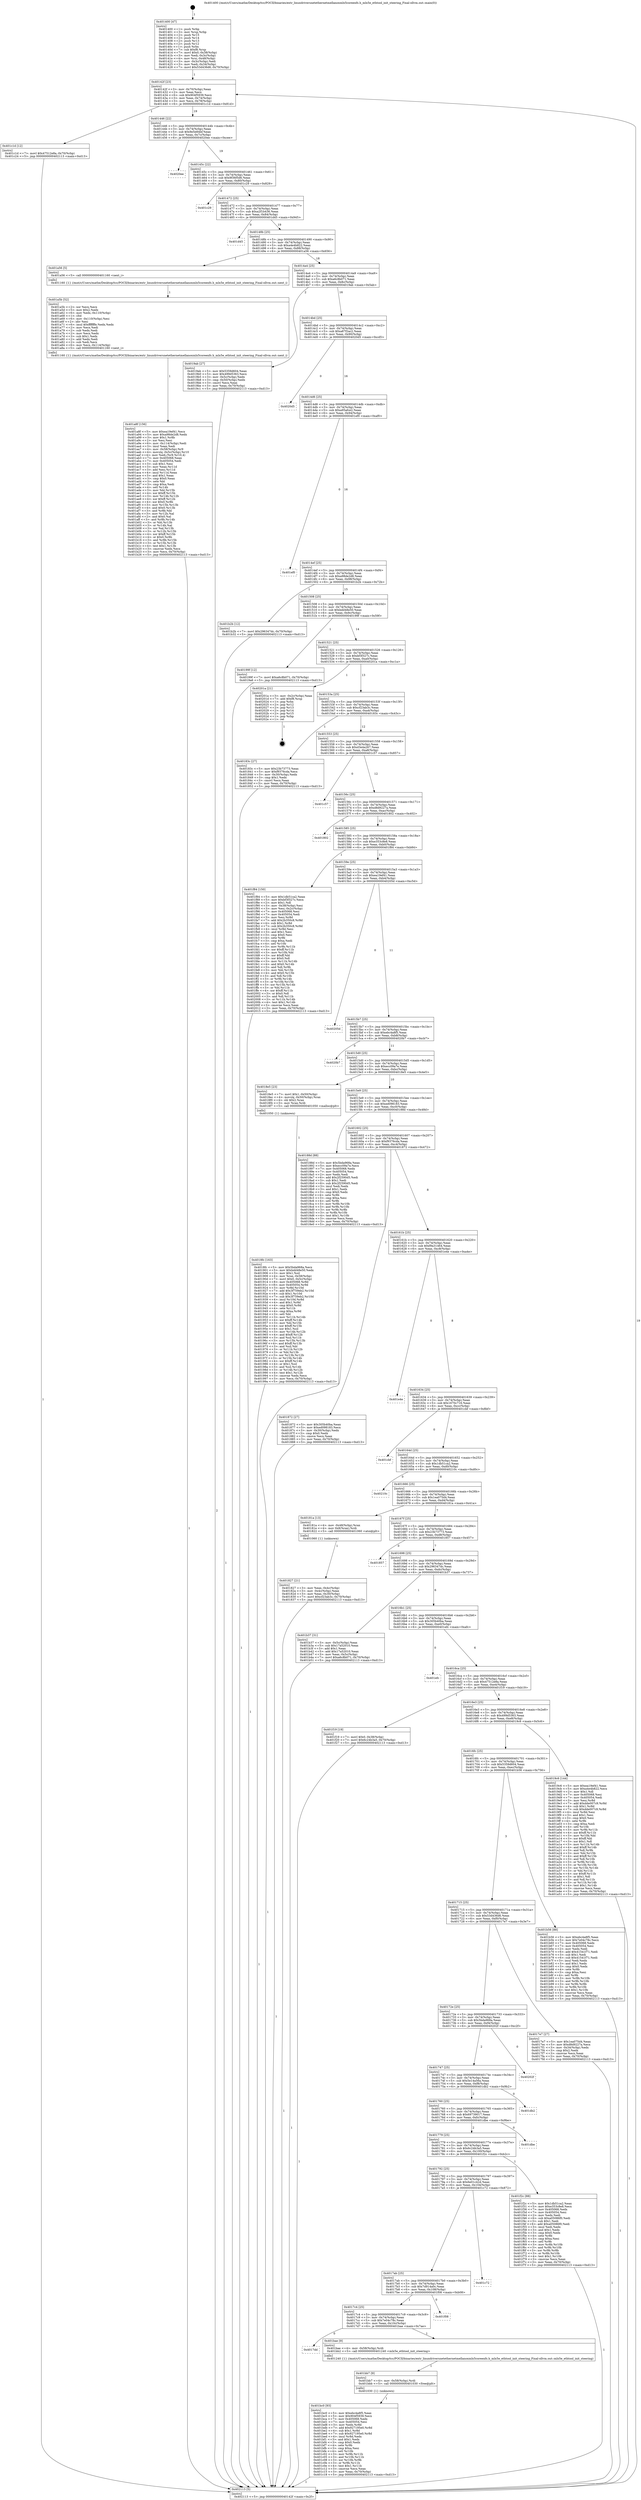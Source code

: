 digraph "0x401400" {
  label = "0x401400 (/mnt/c/Users/mathe/Desktop/tcc/POCII/binaries/extr_linuxdriversnetethernetmellanoxmlx5coreenfs.h_mlx5e_ethtool_init_steering_Final-ollvm.out::main(0))"
  labelloc = "t"
  node[shape=record]

  Entry [label="",width=0.3,height=0.3,shape=circle,fillcolor=black,style=filled]
  "0x40142f" [label="{
     0x40142f [23]\l
     | [instrs]\l
     &nbsp;&nbsp;0x40142f \<+3\>: mov -0x70(%rbp),%eax\l
     &nbsp;&nbsp;0x401432 \<+2\>: mov %eax,%ecx\l
     &nbsp;&nbsp;0x401434 \<+6\>: sub $0x904f5939,%ecx\l
     &nbsp;&nbsp;0x40143a \<+3\>: mov %eax,-0x74(%rbp)\l
     &nbsp;&nbsp;0x40143d \<+3\>: mov %ecx,-0x78(%rbp)\l
     &nbsp;&nbsp;0x401440 \<+6\>: je 0000000000401c1d \<main+0x81d\>\l
  }"]
  "0x401c1d" [label="{
     0x401c1d [12]\l
     | [instrs]\l
     &nbsp;&nbsp;0x401c1d \<+7\>: movl $0x47512e8a,-0x70(%rbp)\l
     &nbsp;&nbsp;0x401c24 \<+5\>: jmp 0000000000402113 \<main+0xd13\>\l
  }"]
  "0x401446" [label="{
     0x401446 [22]\l
     | [instrs]\l
     &nbsp;&nbsp;0x401446 \<+5\>: jmp 000000000040144b \<main+0x4b\>\l
     &nbsp;&nbsp;0x40144b \<+3\>: mov -0x74(%rbp),%eax\l
     &nbsp;&nbsp;0x40144e \<+5\>: sub $0x9e5e84bf,%eax\l
     &nbsp;&nbsp;0x401453 \<+3\>: mov %eax,-0x7c(%rbp)\l
     &nbsp;&nbsp;0x401456 \<+6\>: je 00000000004020ee \<main+0xcee\>\l
  }"]
  Exit [label="",width=0.3,height=0.3,shape=circle,fillcolor=black,style=filled,peripheries=2]
  "0x4020ee" [label="{
     0x4020ee\l
  }", style=dashed]
  "0x40145c" [label="{
     0x40145c [22]\l
     | [instrs]\l
     &nbsp;&nbsp;0x40145c \<+5\>: jmp 0000000000401461 \<main+0x61\>\l
     &nbsp;&nbsp;0x401461 \<+3\>: mov -0x74(%rbp),%eax\l
     &nbsp;&nbsp;0x401464 \<+5\>: sub $0x9f36f5d6,%eax\l
     &nbsp;&nbsp;0x401469 \<+3\>: mov %eax,-0x80(%rbp)\l
     &nbsp;&nbsp;0x40146c \<+6\>: je 0000000000401c29 \<main+0x829\>\l
  }"]
  "0x401bc0" [label="{
     0x401bc0 [93]\l
     | [instrs]\l
     &nbsp;&nbsp;0x401bc0 \<+5\>: mov $0xebc4a8f5,%eax\l
     &nbsp;&nbsp;0x401bc5 \<+5\>: mov $0x904f5939,%ecx\l
     &nbsp;&nbsp;0x401bca \<+7\>: mov 0x405068,%edx\l
     &nbsp;&nbsp;0x401bd1 \<+7\>: mov 0x405054,%esi\l
     &nbsp;&nbsp;0x401bd8 \<+3\>: mov %edx,%r8d\l
     &nbsp;&nbsp;0x401bdb \<+7\>: add $0x927195e0,%r8d\l
     &nbsp;&nbsp;0x401be2 \<+4\>: sub $0x1,%r8d\l
     &nbsp;&nbsp;0x401be6 \<+7\>: sub $0x927195e0,%r8d\l
     &nbsp;&nbsp;0x401bed \<+4\>: imul %r8d,%edx\l
     &nbsp;&nbsp;0x401bf1 \<+3\>: and $0x1,%edx\l
     &nbsp;&nbsp;0x401bf4 \<+3\>: cmp $0x0,%edx\l
     &nbsp;&nbsp;0x401bf7 \<+4\>: sete %r9b\l
     &nbsp;&nbsp;0x401bfb \<+3\>: cmp $0xa,%esi\l
     &nbsp;&nbsp;0x401bfe \<+4\>: setl %r10b\l
     &nbsp;&nbsp;0x401c02 \<+3\>: mov %r9b,%r11b\l
     &nbsp;&nbsp;0x401c05 \<+3\>: and %r10b,%r11b\l
     &nbsp;&nbsp;0x401c08 \<+3\>: xor %r10b,%r9b\l
     &nbsp;&nbsp;0x401c0b \<+3\>: or %r9b,%r11b\l
     &nbsp;&nbsp;0x401c0e \<+4\>: test $0x1,%r11b\l
     &nbsp;&nbsp;0x401c12 \<+3\>: cmovne %ecx,%eax\l
     &nbsp;&nbsp;0x401c15 \<+3\>: mov %eax,-0x70(%rbp)\l
     &nbsp;&nbsp;0x401c18 \<+5\>: jmp 0000000000402113 \<main+0xd13\>\l
  }"]
  "0x401c29" [label="{
     0x401c29\l
  }", style=dashed]
  "0x401472" [label="{
     0x401472 [25]\l
     | [instrs]\l
     &nbsp;&nbsp;0x401472 \<+5\>: jmp 0000000000401477 \<main+0x77\>\l
     &nbsp;&nbsp;0x401477 \<+3\>: mov -0x74(%rbp),%eax\l
     &nbsp;&nbsp;0x40147a \<+5\>: sub $0xa2f1b436,%eax\l
     &nbsp;&nbsp;0x40147f \<+6\>: mov %eax,-0x84(%rbp)\l
     &nbsp;&nbsp;0x401485 \<+6\>: je 0000000000401d45 \<main+0x945\>\l
  }"]
  "0x401bb7" [label="{
     0x401bb7 [9]\l
     | [instrs]\l
     &nbsp;&nbsp;0x401bb7 \<+4\>: mov -0x58(%rbp),%rdi\l
     &nbsp;&nbsp;0x401bbb \<+5\>: call 0000000000401030 \<free@plt\>\l
     | [calls]\l
     &nbsp;&nbsp;0x401030 \{1\} (unknown)\l
  }"]
  "0x401d45" [label="{
     0x401d45\l
  }", style=dashed]
  "0x40148b" [label="{
     0x40148b [25]\l
     | [instrs]\l
     &nbsp;&nbsp;0x40148b \<+5\>: jmp 0000000000401490 \<main+0x90\>\l
     &nbsp;&nbsp;0x401490 \<+3\>: mov -0x74(%rbp),%eax\l
     &nbsp;&nbsp;0x401493 \<+5\>: sub $0xa4e4b822,%eax\l
     &nbsp;&nbsp;0x401498 \<+6\>: mov %eax,-0x88(%rbp)\l
     &nbsp;&nbsp;0x40149e \<+6\>: je 0000000000401a56 \<main+0x656\>\l
  }"]
  "0x4017dd" [label="{
     0x4017dd\l
  }", style=dashed]
  "0x401a56" [label="{
     0x401a56 [5]\l
     | [instrs]\l
     &nbsp;&nbsp;0x401a56 \<+5\>: call 0000000000401160 \<next_i\>\l
     | [calls]\l
     &nbsp;&nbsp;0x401160 \{1\} (/mnt/c/Users/mathe/Desktop/tcc/POCII/binaries/extr_linuxdriversnetethernetmellanoxmlx5coreenfs.h_mlx5e_ethtool_init_steering_Final-ollvm.out::next_i)\l
  }"]
  "0x4014a4" [label="{
     0x4014a4 [25]\l
     | [instrs]\l
     &nbsp;&nbsp;0x4014a4 \<+5\>: jmp 00000000004014a9 \<main+0xa9\>\l
     &nbsp;&nbsp;0x4014a9 \<+3\>: mov -0x74(%rbp),%eax\l
     &nbsp;&nbsp;0x4014ac \<+5\>: sub $0xa6c8b071,%eax\l
     &nbsp;&nbsp;0x4014b1 \<+6\>: mov %eax,-0x8c(%rbp)\l
     &nbsp;&nbsp;0x4014b7 \<+6\>: je 00000000004019ab \<main+0x5ab\>\l
  }"]
  "0x401bae" [label="{
     0x401bae [9]\l
     | [instrs]\l
     &nbsp;&nbsp;0x401bae \<+4\>: mov -0x58(%rbp),%rdi\l
     &nbsp;&nbsp;0x401bb2 \<+5\>: call 0000000000401240 \<mlx5e_ethtool_init_steering\>\l
     | [calls]\l
     &nbsp;&nbsp;0x401240 \{1\} (/mnt/c/Users/mathe/Desktop/tcc/POCII/binaries/extr_linuxdriversnetethernetmellanoxmlx5coreenfs.h_mlx5e_ethtool_init_steering_Final-ollvm.out::mlx5e_ethtool_init_steering)\l
  }"]
  "0x4019ab" [label="{
     0x4019ab [27]\l
     | [instrs]\l
     &nbsp;&nbsp;0x4019ab \<+5\>: mov $0x5359d604,%eax\l
     &nbsp;&nbsp;0x4019b0 \<+5\>: mov $0x499d5363,%ecx\l
     &nbsp;&nbsp;0x4019b5 \<+3\>: mov -0x5c(%rbp),%edx\l
     &nbsp;&nbsp;0x4019b8 \<+3\>: cmp -0x50(%rbp),%edx\l
     &nbsp;&nbsp;0x4019bb \<+3\>: cmovl %ecx,%eax\l
     &nbsp;&nbsp;0x4019be \<+3\>: mov %eax,-0x70(%rbp)\l
     &nbsp;&nbsp;0x4019c1 \<+5\>: jmp 0000000000402113 \<main+0xd13\>\l
  }"]
  "0x4014bd" [label="{
     0x4014bd [25]\l
     | [instrs]\l
     &nbsp;&nbsp;0x4014bd \<+5\>: jmp 00000000004014c2 \<main+0xc2\>\l
     &nbsp;&nbsp;0x4014c2 \<+3\>: mov -0x74(%rbp),%eax\l
     &nbsp;&nbsp;0x4014c5 \<+5\>: sub $0xa87f2ac2,%eax\l
     &nbsp;&nbsp;0x4014ca \<+6\>: mov %eax,-0x90(%rbp)\l
     &nbsp;&nbsp;0x4014d0 \<+6\>: je 00000000004020d5 \<main+0xcd5\>\l
  }"]
  "0x4017c4" [label="{
     0x4017c4 [25]\l
     | [instrs]\l
     &nbsp;&nbsp;0x4017c4 \<+5\>: jmp 00000000004017c9 \<main+0x3c9\>\l
     &nbsp;&nbsp;0x4017c9 \<+3\>: mov -0x74(%rbp),%eax\l
     &nbsp;&nbsp;0x4017cc \<+5\>: sub $0x7e04c78c,%eax\l
     &nbsp;&nbsp;0x4017d1 \<+6\>: mov %eax,-0x10c(%rbp)\l
     &nbsp;&nbsp;0x4017d7 \<+6\>: je 0000000000401bae \<main+0x7ae\>\l
  }"]
  "0x4020d5" [label="{
     0x4020d5\l
  }", style=dashed]
  "0x4014d6" [label="{
     0x4014d6 [25]\l
     | [instrs]\l
     &nbsp;&nbsp;0x4014d6 \<+5\>: jmp 00000000004014db \<main+0xdb\>\l
     &nbsp;&nbsp;0x4014db \<+3\>: mov -0x74(%rbp),%eax\l
     &nbsp;&nbsp;0x4014de \<+5\>: sub $0xa95afce2,%eax\l
     &nbsp;&nbsp;0x4014e3 \<+6\>: mov %eax,-0x94(%rbp)\l
     &nbsp;&nbsp;0x4014e9 \<+6\>: je 0000000000401ef0 \<main+0xaf0\>\l
  }"]
  "0x401f08" [label="{
     0x401f08\l
  }", style=dashed]
  "0x401ef0" [label="{
     0x401ef0\l
  }", style=dashed]
  "0x4014ef" [label="{
     0x4014ef [25]\l
     | [instrs]\l
     &nbsp;&nbsp;0x4014ef \<+5\>: jmp 00000000004014f4 \<main+0xf4\>\l
     &nbsp;&nbsp;0x4014f4 \<+3\>: mov -0x74(%rbp),%eax\l
     &nbsp;&nbsp;0x4014f7 \<+5\>: sub $0xa98de2d8,%eax\l
     &nbsp;&nbsp;0x4014fc \<+6\>: mov %eax,-0x98(%rbp)\l
     &nbsp;&nbsp;0x401502 \<+6\>: je 0000000000401b2b \<main+0x72b\>\l
  }"]
  "0x4017ab" [label="{
     0x4017ab [25]\l
     | [instrs]\l
     &nbsp;&nbsp;0x4017ab \<+5\>: jmp 00000000004017b0 \<main+0x3b0\>\l
     &nbsp;&nbsp;0x4017b0 \<+3\>: mov -0x74(%rbp),%eax\l
     &nbsp;&nbsp;0x4017b3 \<+5\>: sub $0x7d914a0c,%eax\l
     &nbsp;&nbsp;0x4017b8 \<+6\>: mov %eax,-0x108(%rbp)\l
     &nbsp;&nbsp;0x4017be \<+6\>: je 0000000000401f08 \<main+0xb08\>\l
  }"]
  "0x401b2b" [label="{
     0x401b2b [12]\l
     | [instrs]\l
     &nbsp;&nbsp;0x401b2b \<+7\>: movl $0x296347dc,-0x70(%rbp)\l
     &nbsp;&nbsp;0x401b32 \<+5\>: jmp 0000000000402113 \<main+0xd13\>\l
  }"]
  "0x401508" [label="{
     0x401508 [25]\l
     | [instrs]\l
     &nbsp;&nbsp;0x401508 \<+5\>: jmp 000000000040150d \<main+0x10d\>\l
     &nbsp;&nbsp;0x40150d \<+3\>: mov -0x74(%rbp),%eax\l
     &nbsp;&nbsp;0x401510 \<+5\>: sub $0xbdd48e50,%eax\l
     &nbsp;&nbsp;0x401515 \<+6\>: mov %eax,-0x9c(%rbp)\l
     &nbsp;&nbsp;0x40151b \<+6\>: je 000000000040199f \<main+0x59f\>\l
  }"]
  "0x401c72" [label="{
     0x401c72\l
  }", style=dashed]
  "0x40199f" [label="{
     0x40199f [12]\l
     | [instrs]\l
     &nbsp;&nbsp;0x40199f \<+7\>: movl $0xa6c8b071,-0x70(%rbp)\l
     &nbsp;&nbsp;0x4019a6 \<+5\>: jmp 0000000000402113 \<main+0xd13\>\l
  }"]
  "0x401521" [label="{
     0x401521 [25]\l
     | [instrs]\l
     &nbsp;&nbsp;0x401521 \<+5\>: jmp 0000000000401526 \<main+0x126\>\l
     &nbsp;&nbsp;0x401526 \<+3\>: mov -0x74(%rbp),%eax\l
     &nbsp;&nbsp;0x401529 \<+5\>: sub $0xbf3f327c,%eax\l
     &nbsp;&nbsp;0x40152e \<+6\>: mov %eax,-0xa0(%rbp)\l
     &nbsp;&nbsp;0x401534 \<+6\>: je 000000000040201a \<main+0xc1a\>\l
  }"]
  "0x401792" [label="{
     0x401792 [25]\l
     | [instrs]\l
     &nbsp;&nbsp;0x401792 \<+5\>: jmp 0000000000401797 \<main+0x397\>\l
     &nbsp;&nbsp;0x401797 \<+3\>: mov -0x74(%rbp),%eax\l
     &nbsp;&nbsp;0x40179a \<+5\>: sub $0x6e01c42d,%eax\l
     &nbsp;&nbsp;0x40179f \<+6\>: mov %eax,-0x104(%rbp)\l
     &nbsp;&nbsp;0x4017a5 \<+6\>: je 0000000000401c72 \<main+0x872\>\l
  }"]
  "0x40201a" [label="{
     0x40201a [21]\l
     | [instrs]\l
     &nbsp;&nbsp;0x40201a \<+3\>: mov -0x2c(%rbp),%eax\l
     &nbsp;&nbsp;0x40201d \<+7\>: add $0xf8,%rsp\l
     &nbsp;&nbsp;0x402024 \<+1\>: pop %rbx\l
     &nbsp;&nbsp;0x402025 \<+2\>: pop %r12\l
     &nbsp;&nbsp;0x402027 \<+2\>: pop %r13\l
     &nbsp;&nbsp;0x402029 \<+2\>: pop %r14\l
     &nbsp;&nbsp;0x40202b \<+2\>: pop %r15\l
     &nbsp;&nbsp;0x40202d \<+1\>: pop %rbp\l
     &nbsp;&nbsp;0x40202e \<+1\>: ret\l
  }"]
  "0x40153a" [label="{
     0x40153a [25]\l
     | [instrs]\l
     &nbsp;&nbsp;0x40153a \<+5\>: jmp 000000000040153f \<main+0x13f\>\l
     &nbsp;&nbsp;0x40153f \<+3\>: mov -0x74(%rbp),%eax\l
     &nbsp;&nbsp;0x401542 \<+5\>: sub $0xcf23ab3c,%eax\l
     &nbsp;&nbsp;0x401547 \<+6\>: mov %eax,-0xa4(%rbp)\l
     &nbsp;&nbsp;0x40154d \<+6\>: je 000000000040183c \<main+0x43c\>\l
  }"]
  "0x401f2c" [label="{
     0x401f2c [88]\l
     | [instrs]\l
     &nbsp;&nbsp;0x401f2c \<+5\>: mov $0x1db51ca2,%eax\l
     &nbsp;&nbsp;0x401f31 \<+5\>: mov $0xe353c8e8,%ecx\l
     &nbsp;&nbsp;0x401f36 \<+7\>: mov 0x405068,%edx\l
     &nbsp;&nbsp;0x401f3d \<+7\>: mov 0x405054,%esi\l
     &nbsp;&nbsp;0x401f44 \<+2\>: mov %edx,%edi\l
     &nbsp;&nbsp;0x401f46 \<+6\>: sub $0xa05086f0,%edi\l
     &nbsp;&nbsp;0x401f4c \<+3\>: sub $0x1,%edi\l
     &nbsp;&nbsp;0x401f4f \<+6\>: add $0xa05086f0,%edi\l
     &nbsp;&nbsp;0x401f55 \<+3\>: imul %edi,%edx\l
     &nbsp;&nbsp;0x401f58 \<+3\>: and $0x1,%edx\l
     &nbsp;&nbsp;0x401f5b \<+3\>: cmp $0x0,%edx\l
     &nbsp;&nbsp;0x401f5e \<+4\>: sete %r8b\l
     &nbsp;&nbsp;0x401f62 \<+3\>: cmp $0xa,%esi\l
     &nbsp;&nbsp;0x401f65 \<+4\>: setl %r9b\l
     &nbsp;&nbsp;0x401f69 \<+3\>: mov %r8b,%r10b\l
     &nbsp;&nbsp;0x401f6c \<+3\>: and %r9b,%r10b\l
     &nbsp;&nbsp;0x401f6f \<+3\>: xor %r9b,%r8b\l
     &nbsp;&nbsp;0x401f72 \<+3\>: or %r8b,%r10b\l
     &nbsp;&nbsp;0x401f75 \<+4\>: test $0x1,%r10b\l
     &nbsp;&nbsp;0x401f79 \<+3\>: cmovne %ecx,%eax\l
     &nbsp;&nbsp;0x401f7c \<+3\>: mov %eax,-0x70(%rbp)\l
     &nbsp;&nbsp;0x401f7f \<+5\>: jmp 0000000000402113 \<main+0xd13\>\l
  }"]
  "0x40183c" [label="{
     0x40183c [27]\l
     | [instrs]\l
     &nbsp;&nbsp;0x40183c \<+5\>: mov $0x23b73773,%eax\l
     &nbsp;&nbsp;0x401841 \<+5\>: mov $0xf9376cda,%ecx\l
     &nbsp;&nbsp;0x401846 \<+3\>: mov -0x30(%rbp),%edx\l
     &nbsp;&nbsp;0x401849 \<+3\>: cmp $0x1,%edx\l
     &nbsp;&nbsp;0x40184c \<+3\>: cmovl %ecx,%eax\l
     &nbsp;&nbsp;0x40184f \<+3\>: mov %eax,-0x70(%rbp)\l
     &nbsp;&nbsp;0x401852 \<+5\>: jmp 0000000000402113 \<main+0xd13\>\l
  }"]
  "0x401553" [label="{
     0x401553 [25]\l
     | [instrs]\l
     &nbsp;&nbsp;0x401553 \<+5\>: jmp 0000000000401558 \<main+0x158\>\l
     &nbsp;&nbsp;0x401558 \<+3\>: mov -0x74(%rbp),%eax\l
     &nbsp;&nbsp;0x40155b \<+5\>: sub $0xd3e4a267,%eax\l
     &nbsp;&nbsp;0x401560 \<+6\>: mov %eax,-0xa8(%rbp)\l
     &nbsp;&nbsp;0x401566 \<+6\>: je 0000000000401c57 \<main+0x857\>\l
  }"]
  "0x401779" [label="{
     0x401779 [25]\l
     | [instrs]\l
     &nbsp;&nbsp;0x401779 \<+5\>: jmp 000000000040177e \<main+0x37e\>\l
     &nbsp;&nbsp;0x40177e \<+3\>: mov -0x74(%rbp),%eax\l
     &nbsp;&nbsp;0x401781 \<+5\>: sub $0x6c24b3a5,%eax\l
     &nbsp;&nbsp;0x401786 \<+6\>: mov %eax,-0x100(%rbp)\l
     &nbsp;&nbsp;0x40178c \<+6\>: je 0000000000401f2c \<main+0xb2c\>\l
  }"]
  "0x401c57" [label="{
     0x401c57\l
  }", style=dashed]
  "0x40156c" [label="{
     0x40156c [25]\l
     | [instrs]\l
     &nbsp;&nbsp;0x40156c \<+5\>: jmp 0000000000401571 \<main+0x171\>\l
     &nbsp;&nbsp;0x401571 \<+3\>: mov -0x74(%rbp),%eax\l
     &nbsp;&nbsp;0x401574 \<+5\>: sub $0xd8d9227a,%eax\l
     &nbsp;&nbsp;0x401579 \<+6\>: mov %eax,-0xac(%rbp)\l
     &nbsp;&nbsp;0x40157f \<+6\>: je 0000000000401802 \<main+0x402\>\l
  }"]
  "0x401dbe" [label="{
     0x401dbe\l
  }", style=dashed]
  "0x401802" [label="{
     0x401802\l
  }", style=dashed]
  "0x401585" [label="{
     0x401585 [25]\l
     | [instrs]\l
     &nbsp;&nbsp;0x401585 \<+5\>: jmp 000000000040158a \<main+0x18a\>\l
     &nbsp;&nbsp;0x40158a \<+3\>: mov -0x74(%rbp),%eax\l
     &nbsp;&nbsp;0x40158d \<+5\>: sub $0xe353c8e8,%eax\l
     &nbsp;&nbsp;0x401592 \<+6\>: mov %eax,-0xb0(%rbp)\l
     &nbsp;&nbsp;0x401598 \<+6\>: je 0000000000401f84 \<main+0xb84\>\l
  }"]
  "0x401760" [label="{
     0x401760 [25]\l
     | [instrs]\l
     &nbsp;&nbsp;0x401760 \<+5\>: jmp 0000000000401765 \<main+0x365\>\l
     &nbsp;&nbsp;0x401765 \<+3\>: mov -0x74(%rbp),%eax\l
     &nbsp;&nbsp;0x401768 \<+5\>: sub $0x69739017,%eax\l
     &nbsp;&nbsp;0x40176d \<+6\>: mov %eax,-0xfc(%rbp)\l
     &nbsp;&nbsp;0x401773 \<+6\>: je 0000000000401dbe \<main+0x9be\>\l
  }"]
  "0x401f84" [label="{
     0x401f84 [150]\l
     | [instrs]\l
     &nbsp;&nbsp;0x401f84 \<+5\>: mov $0x1db51ca2,%eax\l
     &nbsp;&nbsp;0x401f89 \<+5\>: mov $0xbf3f327c,%ecx\l
     &nbsp;&nbsp;0x401f8e \<+2\>: mov $0x1,%dl\l
     &nbsp;&nbsp;0x401f90 \<+3\>: mov -0x38(%rbp),%esi\l
     &nbsp;&nbsp;0x401f93 \<+3\>: mov %esi,-0x2c(%rbp)\l
     &nbsp;&nbsp;0x401f96 \<+7\>: mov 0x405068,%esi\l
     &nbsp;&nbsp;0x401f9d \<+7\>: mov 0x405054,%edi\l
     &nbsp;&nbsp;0x401fa4 \<+3\>: mov %esi,%r8d\l
     &nbsp;&nbsp;0x401fa7 \<+7\>: add $0x2b350c8,%r8d\l
     &nbsp;&nbsp;0x401fae \<+4\>: sub $0x1,%r8d\l
     &nbsp;&nbsp;0x401fb2 \<+7\>: sub $0x2b350c8,%r8d\l
     &nbsp;&nbsp;0x401fb9 \<+4\>: imul %r8d,%esi\l
     &nbsp;&nbsp;0x401fbd \<+3\>: and $0x1,%esi\l
     &nbsp;&nbsp;0x401fc0 \<+3\>: cmp $0x0,%esi\l
     &nbsp;&nbsp;0x401fc3 \<+4\>: sete %r9b\l
     &nbsp;&nbsp;0x401fc7 \<+3\>: cmp $0xa,%edi\l
     &nbsp;&nbsp;0x401fca \<+4\>: setl %r10b\l
     &nbsp;&nbsp;0x401fce \<+3\>: mov %r9b,%r11b\l
     &nbsp;&nbsp;0x401fd1 \<+4\>: xor $0xff,%r11b\l
     &nbsp;&nbsp;0x401fd5 \<+3\>: mov %r10b,%bl\l
     &nbsp;&nbsp;0x401fd8 \<+3\>: xor $0xff,%bl\l
     &nbsp;&nbsp;0x401fdb \<+3\>: xor $0x0,%dl\l
     &nbsp;&nbsp;0x401fde \<+3\>: mov %r11b,%r14b\l
     &nbsp;&nbsp;0x401fe1 \<+4\>: and $0x0,%r14b\l
     &nbsp;&nbsp;0x401fe5 \<+3\>: and %dl,%r9b\l
     &nbsp;&nbsp;0x401fe8 \<+3\>: mov %bl,%r15b\l
     &nbsp;&nbsp;0x401feb \<+4\>: and $0x0,%r15b\l
     &nbsp;&nbsp;0x401fef \<+3\>: and %dl,%r10b\l
     &nbsp;&nbsp;0x401ff2 \<+3\>: or %r9b,%r14b\l
     &nbsp;&nbsp;0x401ff5 \<+3\>: or %r10b,%r15b\l
     &nbsp;&nbsp;0x401ff8 \<+3\>: xor %r15b,%r14b\l
     &nbsp;&nbsp;0x401ffb \<+3\>: or %bl,%r11b\l
     &nbsp;&nbsp;0x401ffe \<+4\>: xor $0xff,%r11b\l
     &nbsp;&nbsp;0x402002 \<+3\>: or $0x0,%dl\l
     &nbsp;&nbsp;0x402005 \<+3\>: and %dl,%r11b\l
     &nbsp;&nbsp;0x402008 \<+3\>: or %r11b,%r14b\l
     &nbsp;&nbsp;0x40200b \<+4\>: test $0x1,%r14b\l
     &nbsp;&nbsp;0x40200f \<+3\>: cmovne %ecx,%eax\l
     &nbsp;&nbsp;0x402012 \<+3\>: mov %eax,-0x70(%rbp)\l
     &nbsp;&nbsp;0x402015 \<+5\>: jmp 0000000000402113 \<main+0xd13\>\l
  }"]
  "0x40159e" [label="{
     0x40159e [25]\l
     | [instrs]\l
     &nbsp;&nbsp;0x40159e \<+5\>: jmp 00000000004015a3 \<main+0x1a3\>\l
     &nbsp;&nbsp;0x4015a3 \<+3\>: mov -0x74(%rbp),%eax\l
     &nbsp;&nbsp;0x4015a6 \<+5\>: sub $0xea19ef41,%eax\l
     &nbsp;&nbsp;0x4015ab \<+6\>: mov %eax,-0xb4(%rbp)\l
     &nbsp;&nbsp;0x4015b1 \<+6\>: je 000000000040205d \<main+0xc5d\>\l
  }"]
  "0x401db2" [label="{
     0x401db2\l
  }", style=dashed]
  "0x40205d" [label="{
     0x40205d\l
  }", style=dashed]
  "0x4015b7" [label="{
     0x4015b7 [25]\l
     | [instrs]\l
     &nbsp;&nbsp;0x4015b7 \<+5\>: jmp 00000000004015bc \<main+0x1bc\>\l
     &nbsp;&nbsp;0x4015bc \<+3\>: mov -0x74(%rbp),%eax\l
     &nbsp;&nbsp;0x4015bf \<+5\>: sub $0xebc4a8f5,%eax\l
     &nbsp;&nbsp;0x4015c4 \<+6\>: mov %eax,-0xb8(%rbp)\l
     &nbsp;&nbsp;0x4015ca \<+6\>: je 00000000004020b7 \<main+0xcb7\>\l
  }"]
  "0x401747" [label="{
     0x401747 [25]\l
     | [instrs]\l
     &nbsp;&nbsp;0x401747 \<+5\>: jmp 000000000040174c \<main+0x34c\>\l
     &nbsp;&nbsp;0x40174c \<+3\>: mov -0x74(%rbp),%eax\l
     &nbsp;&nbsp;0x40174f \<+5\>: sub $0x5e14a56a,%eax\l
     &nbsp;&nbsp;0x401754 \<+6\>: mov %eax,-0xf8(%rbp)\l
     &nbsp;&nbsp;0x40175a \<+6\>: je 0000000000401db2 \<main+0x9b2\>\l
  }"]
  "0x4020b7" [label="{
     0x4020b7\l
  }", style=dashed]
  "0x4015d0" [label="{
     0x4015d0 [25]\l
     | [instrs]\l
     &nbsp;&nbsp;0x4015d0 \<+5\>: jmp 00000000004015d5 \<main+0x1d5\>\l
     &nbsp;&nbsp;0x4015d5 \<+3\>: mov -0x74(%rbp),%eax\l
     &nbsp;&nbsp;0x4015d8 \<+5\>: sub $0xecc09a7e,%eax\l
     &nbsp;&nbsp;0x4015dd \<+6\>: mov %eax,-0xbc(%rbp)\l
     &nbsp;&nbsp;0x4015e3 \<+6\>: je 00000000004018e5 \<main+0x4e5\>\l
  }"]
  "0x40202f" [label="{
     0x40202f\l
  }", style=dashed]
  "0x4018e5" [label="{
     0x4018e5 [23]\l
     | [instrs]\l
     &nbsp;&nbsp;0x4018e5 \<+7\>: movl $0x1,-0x50(%rbp)\l
     &nbsp;&nbsp;0x4018ec \<+4\>: movslq -0x50(%rbp),%rax\l
     &nbsp;&nbsp;0x4018f0 \<+4\>: shl $0x2,%rax\l
     &nbsp;&nbsp;0x4018f4 \<+3\>: mov %rax,%rdi\l
     &nbsp;&nbsp;0x4018f7 \<+5\>: call 0000000000401050 \<malloc@plt\>\l
     | [calls]\l
     &nbsp;&nbsp;0x401050 \{1\} (unknown)\l
  }"]
  "0x4015e9" [label="{
     0x4015e9 [25]\l
     | [instrs]\l
     &nbsp;&nbsp;0x4015e9 \<+5\>: jmp 00000000004015ee \<main+0x1ee\>\l
     &nbsp;&nbsp;0x4015ee \<+3\>: mov -0x74(%rbp),%eax\l
     &nbsp;&nbsp;0x4015f1 \<+5\>: sub $0xed098183,%eax\l
     &nbsp;&nbsp;0x4015f6 \<+6\>: mov %eax,-0xc0(%rbp)\l
     &nbsp;&nbsp;0x4015fc \<+6\>: je 000000000040188d \<main+0x48d\>\l
  }"]
  "0x401a8f" [label="{
     0x401a8f [156]\l
     | [instrs]\l
     &nbsp;&nbsp;0x401a8f \<+5\>: mov $0xea19ef41,%ecx\l
     &nbsp;&nbsp;0x401a94 \<+5\>: mov $0xa98de2d8,%edx\l
     &nbsp;&nbsp;0x401a99 \<+3\>: mov $0x1,%r8b\l
     &nbsp;&nbsp;0x401a9c \<+2\>: xor %esi,%esi\l
     &nbsp;&nbsp;0x401a9e \<+6\>: mov -0x114(%rbp),%edi\l
     &nbsp;&nbsp;0x401aa4 \<+3\>: imul %eax,%edi\l
     &nbsp;&nbsp;0x401aa7 \<+4\>: mov -0x58(%rbp),%r9\l
     &nbsp;&nbsp;0x401aab \<+4\>: movslq -0x5c(%rbp),%r10\l
     &nbsp;&nbsp;0x401aaf \<+4\>: mov %edi,(%r9,%r10,4)\l
     &nbsp;&nbsp;0x401ab3 \<+7\>: mov 0x405068,%eax\l
     &nbsp;&nbsp;0x401aba \<+7\>: mov 0x405054,%edi\l
     &nbsp;&nbsp;0x401ac1 \<+3\>: sub $0x1,%esi\l
     &nbsp;&nbsp;0x401ac4 \<+3\>: mov %eax,%r11d\l
     &nbsp;&nbsp;0x401ac7 \<+3\>: add %esi,%r11d\l
     &nbsp;&nbsp;0x401aca \<+4\>: imul %r11d,%eax\l
     &nbsp;&nbsp;0x401ace \<+3\>: and $0x1,%eax\l
     &nbsp;&nbsp;0x401ad1 \<+3\>: cmp $0x0,%eax\l
     &nbsp;&nbsp;0x401ad4 \<+3\>: sete %bl\l
     &nbsp;&nbsp;0x401ad7 \<+3\>: cmp $0xa,%edi\l
     &nbsp;&nbsp;0x401ada \<+4\>: setl %r14b\l
     &nbsp;&nbsp;0x401ade \<+3\>: mov %bl,%r15b\l
     &nbsp;&nbsp;0x401ae1 \<+4\>: xor $0xff,%r15b\l
     &nbsp;&nbsp;0x401ae5 \<+3\>: mov %r14b,%r12b\l
     &nbsp;&nbsp;0x401ae8 \<+4\>: xor $0xff,%r12b\l
     &nbsp;&nbsp;0x401aec \<+4\>: xor $0x0,%r8b\l
     &nbsp;&nbsp;0x401af0 \<+3\>: mov %r15b,%r13b\l
     &nbsp;&nbsp;0x401af3 \<+4\>: and $0x0,%r13b\l
     &nbsp;&nbsp;0x401af7 \<+3\>: and %r8b,%bl\l
     &nbsp;&nbsp;0x401afa \<+3\>: mov %r12b,%al\l
     &nbsp;&nbsp;0x401afd \<+2\>: and $0x0,%al\l
     &nbsp;&nbsp;0x401aff \<+3\>: and %r8b,%r14b\l
     &nbsp;&nbsp;0x401b02 \<+3\>: or %bl,%r13b\l
     &nbsp;&nbsp;0x401b05 \<+3\>: or %r14b,%al\l
     &nbsp;&nbsp;0x401b08 \<+3\>: xor %al,%r13b\l
     &nbsp;&nbsp;0x401b0b \<+3\>: or %r12b,%r15b\l
     &nbsp;&nbsp;0x401b0e \<+4\>: xor $0xff,%r15b\l
     &nbsp;&nbsp;0x401b12 \<+4\>: or $0x0,%r8b\l
     &nbsp;&nbsp;0x401b16 \<+3\>: and %r8b,%r15b\l
     &nbsp;&nbsp;0x401b19 \<+3\>: or %r15b,%r13b\l
     &nbsp;&nbsp;0x401b1c \<+4\>: test $0x1,%r13b\l
     &nbsp;&nbsp;0x401b20 \<+3\>: cmovne %edx,%ecx\l
     &nbsp;&nbsp;0x401b23 \<+3\>: mov %ecx,-0x70(%rbp)\l
     &nbsp;&nbsp;0x401b26 \<+5\>: jmp 0000000000402113 \<main+0xd13\>\l
  }"]
  "0x40188d" [label="{
     0x40188d [88]\l
     | [instrs]\l
     &nbsp;&nbsp;0x40188d \<+5\>: mov $0x5bda968a,%eax\l
     &nbsp;&nbsp;0x401892 \<+5\>: mov $0xecc09a7e,%ecx\l
     &nbsp;&nbsp;0x401897 \<+7\>: mov 0x405068,%edx\l
     &nbsp;&nbsp;0x40189e \<+7\>: mov 0x405054,%esi\l
     &nbsp;&nbsp;0x4018a5 \<+2\>: mov %edx,%edi\l
     &nbsp;&nbsp;0x4018a7 \<+6\>: add $0x2f2590d5,%edi\l
     &nbsp;&nbsp;0x4018ad \<+3\>: sub $0x1,%edi\l
     &nbsp;&nbsp;0x4018b0 \<+6\>: sub $0x2f2590d5,%edi\l
     &nbsp;&nbsp;0x4018b6 \<+3\>: imul %edi,%edx\l
     &nbsp;&nbsp;0x4018b9 \<+3\>: and $0x1,%edx\l
     &nbsp;&nbsp;0x4018bc \<+3\>: cmp $0x0,%edx\l
     &nbsp;&nbsp;0x4018bf \<+4\>: sete %r8b\l
     &nbsp;&nbsp;0x4018c3 \<+3\>: cmp $0xa,%esi\l
     &nbsp;&nbsp;0x4018c6 \<+4\>: setl %r9b\l
     &nbsp;&nbsp;0x4018ca \<+3\>: mov %r8b,%r10b\l
     &nbsp;&nbsp;0x4018cd \<+3\>: and %r9b,%r10b\l
     &nbsp;&nbsp;0x4018d0 \<+3\>: xor %r9b,%r8b\l
     &nbsp;&nbsp;0x4018d3 \<+3\>: or %r8b,%r10b\l
     &nbsp;&nbsp;0x4018d6 \<+4\>: test $0x1,%r10b\l
     &nbsp;&nbsp;0x4018da \<+3\>: cmovne %ecx,%eax\l
     &nbsp;&nbsp;0x4018dd \<+3\>: mov %eax,-0x70(%rbp)\l
     &nbsp;&nbsp;0x4018e0 \<+5\>: jmp 0000000000402113 \<main+0xd13\>\l
  }"]
  "0x401602" [label="{
     0x401602 [25]\l
     | [instrs]\l
     &nbsp;&nbsp;0x401602 \<+5\>: jmp 0000000000401607 \<main+0x207\>\l
     &nbsp;&nbsp;0x401607 \<+3\>: mov -0x74(%rbp),%eax\l
     &nbsp;&nbsp;0x40160a \<+5\>: sub $0xf9376cda,%eax\l
     &nbsp;&nbsp;0x40160f \<+6\>: mov %eax,-0xc4(%rbp)\l
     &nbsp;&nbsp;0x401615 \<+6\>: je 0000000000401872 \<main+0x472\>\l
  }"]
  "0x401a5b" [label="{
     0x401a5b [52]\l
     | [instrs]\l
     &nbsp;&nbsp;0x401a5b \<+2\>: xor %ecx,%ecx\l
     &nbsp;&nbsp;0x401a5d \<+5\>: mov $0x2,%edx\l
     &nbsp;&nbsp;0x401a62 \<+6\>: mov %edx,-0x110(%rbp)\l
     &nbsp;&nbsp;0x401a68 \<+1\>: cltd\l
     &nbsp;&nbsp;0x401a69 \<+6\>: mov -0x110(%rbp),%esi\l
     &nbsp;&nbsp;0x401a6f \<+2\>: idiv %esi\l
     &nbsp;&nbsp;0x401a71 \<+6\>: imul $0xfffffffe,%edx,%edx\l
     &nbsp;&nbsp;0x401a77 \<+2\>: mov %ecx,%edi\l
     &nbsp;&nbsp;0x401a79 \<+2\>: sub %edx,%edi\l
     &nbsp;&nbsp;0x401a7b \<+2\>: mov %ecx,%edx\l
     &nbsp;&nbsp;0x401a7d \<+3\>: sub $0x1,%edx\l
     &nbsp;&nbsp;0x401a80 \<+2\>: add %edx,%edi\l
     &nbsp;&nbsp;0x401a82 \<+2\>: sub %edi,%ecx\l
     &nbsp;&nbsp;0x401a84 \<+6\>: mov %ecx,-0x114(%rbp)\l
     &nbsp;&nbsp;0x401a8a \<+5\>: call 0000000000401160 \<next_i\>\l
     | [calls]\l
     &nbsp;&nbsp;0x401160 \{1\} (/mnt/c/Users/mathe/Desktop/tcc/POCII/binaries/extr_linuxdriversnetethernetmellanoxmlx5coreenfs.h_mlx5e_ethtool_init_steering_Final-ollvm.out::next_i)\l
  }"]
  "0x401872" [label="{
     0x401872 [27]\l
     | [instrs]\l
     &nbsp;&nbsp;0x401872 \<+5\>: mov $0x305b40ba,%eax\l
     &nbsp;&nbsp;0x401877 \<+5\>: mov $0xed098183,%ecx\l
     &nbsp;&nbsp;0x40187c \<+3\>: mov -0x30(%rbp),%edx\l
     &nbsp;&nbsp;0x40187f \<+3\>: cmp $0x0,%edx\l
     &nbsp;&nbsp;0x401882 \<+3\>: cmove %ecx,%eax\l
     &nbsp;&nbsp;0x401885 \<+3\>: mov %eax,-0x70(%rbp)\l
     &nbsp;&nbsp;0x401888 \<+5\>: jmp 0000000000402113 \<main+0xd13\>\l
  }"]
  "0x40161b" [label="{
     0x40161b [25]\l
     | [instrs]\l
     &nbsp;&nbsp;0x40161b \<+5\>: jmp 0000000000401620 \<main+0x220\>\l
     &nbsp;&nbsp;0x401620 \<+3\>: mov -0x74(%rbp),%eax\l
     &nbsp;&nbsp;0x401623 \<+5\>: sub $0xf9a31464,%eax\l
     &nbsp;&nbsp;0x401628 \<+6\>: mov %eax,-0xc8(%rbp)\l
     &nbsp;&nbsp;0x40162e \<+6\>: je 0000000000401e4e \<main+0xa4e\>\l
  }"]
  "0x4018fc" [label="{
     0x4018fc [163]\l
     | [instrs]\l
     &nbsp;&nbsp;0x4018fc \<+5\>: mov $0x5bda968a,%ecx\l
     &nbsp;&nbsp;0x401901 \<+5\>: mov $0xbdd48e50,%edx\l
     &nbsp;&nbsp;0x401906 \<+3\>: mov $0x1,%sil\l
     &nbsp;&nbsp;0x401909 \<+4\>: mov %rax,-0x58(%rbp)\l
     &nbsp;&nbsp;0x40190d \<+7\>: movl $0x0,-0x5c(%rbp)\l
     &nbsp;&nbsp;0x401914 \<+8\>: mov 0x405068,%r8d\l
     &nbsp;&nbsp;0x40191c \<+8\>: mov 0x405054,%r9d\l
     &nbsp;&nbsp;0x401924 \<+3\>: mov %r8d,%r10d\l
     &nbsp;&nbsp;0x401927 \<+7\>: add $0x3f759eb2,%r10d\l
     &nbsp;&nbsp;0x40192e \<+4\>: sub $0x1,%r10d\l
     &nbsp;&nbsp;0x401932 \<+7\>: sub $0x3f759eb2,%r10d\l
     &nbsp;&nbsp;0x401939 \<+4\>: imul %r10d,%r8d\l
     &nbsp;&nbsp;0x40193d \<+4\>: and $0x1,%r8d\l
     &nbsp;&nbsp;0x401941 \<+4\>: cmp $0x0,%r8d\l
     &nbsp;&nbsp;0x401945 \<+4\>: sete %r11b\l
     &nbsp;&nbsp;0x401949 \<+4\>: cmp $0xa,%r9d\l
     &nbsp;&nbsp;0x40194d \<+3\>: setl %bl\l
     &nbsp;&nbsp;0x401950 \<+3\>: mov %r11b,%r14b\l
     &nbsp;&nbsp;0x401953 \<+4\>: xor $0xff,%r14b\l
     &nbsp;&nbsp;0x401957 \<+3\>: mov %bl,%r15b\l
     &nbsp;&nbsp;0x40195a \<+4\>: xor $0xff,%r15b\l
     &nbsp;&nbsp;0x40195e \<+4\>: xor $0x1,%sil\l
     &nbsp;&nbsp;0x401962 \<+3\>: mov %r14b,%r12b\l
     &nbsp;&nbsp;0x401965 \<+4\>: and $0xff,%r12b\l
     &nbsp;&nbsp;0x401969 \<+3\>: and %sil,%r11b\l
     &nbsp;&nbsp;0x40196c \<+3\>: mov %r15b,%r13b\l
     &nbsp;&nbsp;0x40196f \<+4\>: and $0xff,%r13b\l
     &nbsp;&nbsp;0x401973 \<+3\>: and %sil,%bl\l
     &nbsp;&nbsp;0x401976 \<+3\>: or %r11b,%r12b\l
     &nbsp;&nbsp;0x401979 \<+3\>: or %bl,%r13b\l
     &nbsp;&nbsp;0x40197c \<+3\>: xor %r13b,%r12b\l
     &nbsp;&nbsp;0x40197f \<+3\>: or %r15b,%r14b\l
     &nbsp;&nbsp;0x401982 \<+4\>: xor $0xff,%r14b\l
     &nbsp;&nbsp;0x401986 \<+4\>: or $0x1,%sil\l
     &nbsp;&nbsp;0x40198a \<+3\>: and %sil,%r14b\l
     &nbsp;&nbsp;0x40198d \<+3\>: or %r14b,%r12b\l
     &nbsp;&nbsp;0x401990 \<+4\>: test $0x1,%r12b\l
     &nbsp;&nbsp;0x401994 \<+3\>: cmovne %edx,%ecx\l
     &nbsp;&nbsp;0x401997 \<+3\>: mov %ecx,-0x70(%rbp)\l
     &nbsp;&nbsp;0x40199a \<+5\>: jmp 0000000000402113 \<main+0xd13\>\l
  }"]
  "0x401e4e" [label="{
     0x401e4e\l
  }", style=dashed]
  "0x401634" [label="{
     0x401634 [25]\l
     | [instrs]\l
     &nbsp;&nbsp;0x401634 \<+5\>: jmp 0000000000401639 \<main+0x239\>\l
     &nbsp;&nbsp;0x401639 \<+3\>: mov -0x74(%rbp),%eax\l
     &nbsp;&nbsp;0x40163c \<+5\>: sub $0x1670c716,%eax\l
     &nbsp;&nbsp;0x401641 \<+6\>: mov %eax,-0xcc(%rbp)\l
     &nbsp;&nbsp;0x401647 \<+6\>: je 0000000000401cbf \<main+0x8bf\>\l
  }"]
  "0x401827" [label="{
     0x401827 [21]\l
     | [instrs]\l
     &nbsp;&nbsp;0x401827 \<+3\>: mov %eax,-0x4c(%rbp)\l
     &nbsp;&nbsp;0x40182a \<+3\>: mov -0x4c(%rbp),%eax\l
     &nbsp;&nbsp;0x40182d \<+3\>: mov %eax,-0x30(%rbp)\l
     &nbsp;&nbsp;0x401830 \<+7\>: movl $0xcf23ab3c,-0x70(%rbp)\l
     &nbsp;&nbsp;0x401837 \<+5\>: jmp 0000000000402113 \<main+0xd13\>\l
  }"]
  "0x401cbf" [label="{
     0x401cbf\l
  }", style=dashed]
  "0x40164d" [label="{
     0x40164d [25]\l
     | [instrs]\l
     &nbsp;&nbsp;0x40164d \<+5\>: jmp 0000000000401652 \<main+0x252\>\l
     &nbsp;&nbsp;0x401652 \<+3\>: mov -0x74(%rbp),%eax\l
     &nbsp;&nbsp;0x401655 \<+5\>: sub $0x1db51ca2,%eax\l
     &nbsp;&nbsp;0x40165a \<+6\>: mov %eax,-0xd0(%rbp)\l
     &nbsp;&nbsp;0x401660 \<+6\>: je 000000000040210c \<main+0xd0c\>\l
  }"]
  "0x401400" [label="{
     0x401400 [47]\l
     | [instrs]\l
     &nbsp;&nbsp;0x401400 \<+1\>: push %rbp\l
     &nbsp;&nbsp;0x401401 \<+3\>: mov %rsp,%rbp\l
     &nbsp;&nbsp;0x401404 \<+2\>: push %r15\l
     &nbsp;&nbsp;0x401406 \<+2\>: push %r14\l
     &nbsp;&nbsp;0x401408 \<+2\>: push %r13\l
     &nbsp;&nbsp;0x40140a \<+2\>: push %r12\l
     &nbsp;&nbsp;0x40140c \<+1\>: push %rbx\l
     &nbsp;&nbsp;0x40140d \<+7\>: sub $0xf8,%rsp\l
     &nbsp;&nbsp;0x401414 \<+7\>: movl $0x0,-0x38(%rbp)\l
     &nbsp;&nbsp;0x40141b \<+3\>: mov %edi,-0x3c(%rbp)\l
     &nbsp;&nbsp;0x40141e \<+4\>: mov %rsi,-0x48(%rbp)\l
     &nbsp;&nbsp;0x401422 \<+3\>: mov -0x3c(%rbp),%edi\l
     &nbsp;&nbsp;0x401425 \<+3\>: mov %edi,-0x34(%rbp)\l
     &nbsp;&nbsp;0x401428 \<+7\>: movl $0x53d436d6,-0x70(%rbp)\l
  }"]
  "0x40210c" [label="{
     0x40210c\l
  }", style=dashed]
  "0x401666" [label="{
     0x401666 [25]\l
     | [instrs]\l
     &nbsp;&nbsp;0x401666 \<+5\>: jmp 000000000040166b \<main+0x26b\>\l
     &nbsp;&nbsp;0x40166b \<+3\>: mov -0x74(%rbp),%eax\l
     &nbsp;&nbsp;0x40166e \<+5\>: sub $0x1ea075d4,%eax\l
     &nbsp;&nbsp;0x401673 \<+6\>: mov %eax,-0xd4(%rbp)\l
     &nbsp;&nbsp;0x401679 \<+6\>: je 000000000040181a \<main+0x41a\>\l
  }"]
  "0x402113" [label="{
     0x402113 [5]\l
     | [instrs]\l
     &nbsp;&nbsp;0x402113 \<+5\>: jmp 000000000040142f \<main+0x2f\>\l
  }"]
  "0x40181a" [label="{
     0x40181a [13]\l
     | [instrs]\l
     &nbsp;&nbsp;0x40181a \<+4\>: mov -0x48(%rbp),%rax\l
     &nbsp;&nbsp;0x40181e \<+4\>: mov 0x8(%rax),%rdi\l
     &nbsp;&nbsp;0x401822 \<+5\>: call 0000000000401060 \<atoi@plt\>\l
     | [calls]\l
     &nbsp;&nbsp;0x401060 \{1\} (unknown)\l
  }"]
  "0x40167f" [label="{
     0x40167f [25]\l
     | [instrs]\l
     &nbsp;&nbsp;0x40167f \<+5\>: jmp 0000000000401684 \<main+0x284\>\l
     &nbsp;&nbsp;0x401684 \<+3\>: mov -0x74(%rbp),%eax\l
     &nbsp;&nbsp;0x401687 \<+5\>: sub $0x23b73773,%eax\l
     &nbsp;&nbsp;0x40168c \<+6\>: mov %eax,-0xd8(%rbp)\l
     &nbsp;&nbsp;0x401692 \<+6\>: je 0000000000401857 \<main+0x457\>\l
  }"]
  "0x40172e" [label="{
     0x40172e [25]\l
     | [instrs]\l
     &nbsp;&nbsp;0x40172e \<+5\>: jmp 0000000000401733 \<main+0x333\>\l
     &nbsp;&nbsp;0x401733 \<+3\>: mov -0x74(%rbp),%eax\l
     &nbsp;&nbsp;0x401736 \<+5\>: sub $0x5bda968a,%eax\l
     &nbsp;&nbsp;0x40173b \<+6\>: mov %eax,-0xf4(%rbp)\l
     &nbsp;&nbsp;0x401741 \<+6\>: je 000000000040202f \<main+0xc2f\>\l
  }"]
  "0x401857" [label="{
     0x401857\l
  }", style=dashed]
  "0x401698" [label="{
     0x401698 [25]\l
     | [instrs]\l
     &nbsp;&nbsp;0x401698 \<+5\>: jmp 000000000040169d \<main+0x29d\>\l
     &nbsp;&nbsp;0x40169d \<+3\>: mov -0x74(%rbp),%eax\l
     &nbsp;&nbsp;0x4016a0 \<+5\>: sub $0x296347dc,%eax\l
     &nbsp;&nbsp;0x4016a5 \<+6\>: mov %eax,-0xdc(%rbp)\l
     &nbsp;&nbsp;0x4016ab \<+6\>: je 0000000000401b37 \<main+0x737\>\l
  }"]
  "0x4017e7" [label="{
     0x4017e7 [27]\l
     | [instrs]\l
     &nbsp;&nbsp;0x4017e7 \<+5\>: mov $0x1ea075d4,%eax\l
     &nbsp;&nbsp;0x4017ec \<+5\>: mov $0xd8d9227a,%ecx\l
     &nbsp;&nbsp;0x4017f1 \<+3\>: mov -0x34(%rbp),%edx\l
     &nbsp;&nbsp;0x4017f4 \<+3\>: cmp $0x2,%edx\l
     &nbsp;&nbsp;0x4017f7 \<+3\>: cmovne %ecx,%eax\l
     &nbsp;&nbsp;0x4017fa \<+3\>: mov %eax,-0x70(%rbp)\l
     &nbsp;&nbsp;0x4017fd \<+5\>: jmp 0000000000402113 \<main+0xd13\>\l
  }"]
  "0x401b37" [label="{
     0x401b37 [31]\l
     | [instrs]\l
     &nbsp;&nbsp;0x401b37 \<+3\>: mov -0x5c(%rbp),%eax\l
     &nbsp;&nbsp;0x401b3a \<+5\>: sub $0x17a52010,%eax\l
     &nbsp;&nbsp;0x401b3f \<+3\>: add $0x1,%eax\l
     &nbsp;&nbsp;0x401b42 \<+5\>: add $0x17a52010,%eax\l
     &nbsp;&nbsp;0x401b47 \<+3\>: mov %eax,-0x5c(%rbp)\l
     &nbsp;&nbsp;0x401b4a \<+7\>: movl $0xa6c8b071,-0x70(%rbp)\l
     &nbsp;&nbsp;0x401b51 \<+5\>: jmp 0000000000402113 \<main+0xd13\>\l
  }"]
  "0x4016b1" [label="{
     0x4016b1 [25]\l
     | [instrs]\l
     &nbsp;&nbsp;0x4016b1 \<+5\>: jmp 00000000004016b6 \<main+0x2b6\>\l
     &nbsp;&nbsp;0x4016b6 \<+3\>: mov -0x74(%rbp),%eax\l
     &nbsp;&nbsp;0x4016b9 \<+5\>: sub $0x305b40ba,%eax\l
     &nbsp;&nbsp;0x4016be \<+6\>: mov %eax,-0xe0(%rbp)\l
     &nbsp;&nbsp;0x4016c4 \<+6\>: je 0000000000401efc \<main+0xafc\>\l
  }"]
  "0x401715" [label="{
     0x401715 [25]\l
     | [instrs]\l
     &nbsp;&nbsp;0x401715 \<+5\>: jmp 000000000040171a \<main+0x31a\>\l
     &nbsp;&nbsp;0x40171a \<+3\>: mov -0x74(%rbp),%eax\l
     &nbsp;&nbsp;0x40171d \<+5\>: sub $0x53d436d6,%eax\l
     &nbsp;&nbsp;0x401722 \<+6\>: mov %eax,-0xf0(%rbp)\l
     &nbsp;&nbsp;0x401728 \<+6\>: je 00000000004017e7 \<main+0x3e7\>\l
  }"]
  "0x401efc" [label="{
     0x401efc\l
  }", style=dashed]
  "0x4016ca" [label="{
     0x4016ca [25]\l
     | [instrs]\l
     &nbsp;&nbsp;0x4016ca \<+5\>: jmp 00000000004016cf \<main+0x2cf\>\l
     &nbsp;&nbsp;0x4016cf \<+3\>: mov -0x74(%rbp),%eax\l
     &nbsp;&nbsp;0x4016d2 \<+5\>: sub $0x47512e8a,%eax\l
     &nbsp;&nbsp;0x4016d7 \<+6\>: mov %eax,-0xe4(%rbp)\l
     &nbsp;&nbsp;0x4016dd \<+6\>: je 0000000000401f19 \<main+0xb19\>\l
  }"]
  "0x401b56" [label="{
     0x401b56 [88]\l
     | [instrs]\l
     &nbsp;&nbsp;0x401b56 \<+5\>: mov $0xebc4a8f5,%eax\l
     &nbsp;&nbsp;0x401b5b \<+5\>: mov $0x7e04c78c,%ecx\l
     &nbsp;&nbsp;0x401b60 \<+7\>: mov 0x405068,%edx\l
     &nbsp;&nbsp;0x401b67 \<+7\>: mov 0x405054,%esi\l
     &nbsp;&nbsp;0x401b6e \<+2\>: mov %edx,%edi\l
     &nbsp;&nbsp;0x401b70 \<+6\>: add $0x41541f71,%edi\l
     &nbsp;&nbsp;0x401b76 \<+3\>: sub $0x1,%edi\l
     &nbsp;&nbsp;0x401b79 \<+6\>: sub $0x41541f71,%edi\l
     &nbsp;&nbsp;0x401b7f \<+3\>: imul %edi,%edx\l
     &nbsp;&nbsp;0x401b82 \<+3\>: and $0x1,%edx\l
     &nbsp;&nbsp;0x401b85 \<+3\>: cmp $0x0,%edx\l
     &nbsp;&nbsp;0x401b88 \<+4\>: sete %r8b\l
     &nbsp;&nbsp;0x401b8c \<+3\>: cmp $0xa,%esi\l
     &nbsp;&nbsp;0x401b8f \<+4\>: setl %r9b\l
     &nbsp;&nbsp;0x401b93 \<+3\>: mov %r8b,%r10b\l
     &nbsp;&nbsp;0x401b96 \<+3\>: and %r9b,%r10b\l
     &nbsp;&nbsp;0x401b99 \<+3\>: xor %r9b,%r8b\l
     &nbsp;&nbsp;0x401b9c \<+3\>: or %r8b,%r10b\l
     &nbsp;&nbsp;0x401b9f \<+4\>: test $0x1,%r10b\l
     &nbsp;&nbsp;0x401ba3 \<+3\>: cmovne %ecx,%eax\l
     &nbsp;&nbsp;0x401ba6 \<+3\>: mov %eax,-0x70(%rbp)\l
     &nbsp;&nbsp;0x401ba9 \<+5\>: jmp 0000000000402113 \<main+0xd13\>\l
  }"]
  "0x401f19" [label="{
     0x401f19 [19]\l
     | [instrs]\l
     &nbsp;&nbsp;0x401f19 \<+7\>: movl $0x0,-0x38(%rbp)\l
     &nbsp;&nbsp;0x401f20 \<+7\>: movl $0x6c24b3a5,-0x70(%rbp)\l
     &nbsp;&nbsp;0x401f27 \<+5\>: jmp 0000000000402113 \<main+0xd13\>\l
  }"]
  "0x4016e3" [label="{
     0x4016e3 [25]\l
     | [instrs]\l
     &nbsp;&nbsp;0x4016e3 \<+5\>: jmp 00000000004016e8 \<main+0x2e8\>\l
     &nbsp;&nbsp;0x4016e8 \<+3\>: mov -0x74(%rbp),%eax\l
     &nbsp;&nbsp;0x4016eb \<+5\>: sub $0x499d5363,%eax\l
     &nbsp;&nbsp;0x4016f0 \<+6\>: mov %eax,-0xe8(%rbp)\l
     &nbsp;&nbsp;0x4016f6 \<+6\>: je 00000000004019c6 \<main+0x5c6\>\l
  }"]
  "0x4016fc" [label="{
     0x4016fc [25]\l
     | [instrs]\l
     &nbsp;&nbsp;0x4016fc \<+5\>: jmp 0000000000401701 \<main+0x301\>\l
     &nbsp;&nbsp;0x401701 \<+3\>: mov -0x74(%rbp),%eax\l
     &nbsp;&nbsp;0x401704 \<+5\>: sub $0x5359d604,%eax\l
     &nbsp;&nbsp;0x401709 \<+6\>: mov %eax,-0xec(%rbp)\l
     &nbsp;&nbsp;0x40170f \<+6\>: je 0000000000401b56 \<main+0x756\>\l
  }"]
  "0x4019c6" [label="{
     0x4019c6 [144]\l
     | [instrs]\l
     &nbsp;&nbsp;0x4019c6 \<+5\>: mov $0xea19ef41,%eax\l
     &nbsp;&nbsp;0x4019cb \<+5\>: mov $0xa4e4b822,%ecx\l
     &nbsp;&nbsp;0x4019d0 \<+2\>: mov $0x1,%dl\l
     &nbsp;&nbsp;0x4019d2 \<+7\>: mov 0x405068,%esi\l
     &nbsp;&nbsp;0x4019d9 \<+7\>: mov 0x405054,%edi\l
     &nbsp;&nbsp;0x4019e0 \<+3\>: mov %esi,%r8d\l
     &nbsp;&nbsp;0x4019e3 \<+7\>: add $0xdde007c9,%r8d\l
     &nbsp;&nbsp;0x4019ea \<+4\>: sub $0x1,%r8d\l
     &nbsp;&nbsp;0x4019ee \<+7\>: sub $0xdde007c9,%r8d\l
     &nbsp;&nbsp;0x4019f5 \<+4\>: imul %r8d,%esi\l
     &nbsp;&nbsp;0x4019f9 \<+3\>: and $0x1,%esi\l
     &nbsp;&nbsp;0x4019fc \<+3\>: cmp $0x0,%esi\l
     &nbsp;&nbsp;0x4019ff \<+4\>: sete %r9b\l
     &nbsp;&nbsp;0x401a03 \<+3\>: cmp $0xa,%edi\l
     &nbsp;&nbsp;0x401a06 \<+4\>: setl %r10b\l
     &nbsp;&nbsp;0x401a0a \<+3\>: mov %r9b,%r11b\l
     &nbsp;&nbsp;0x401a0d \<+4\>: xor $0xff,%r11b\l
     &nbsp;&nbsp;0x401a11 \<+3\>: mov %r10b,%bl\l
     &nbsp;&nbsp;0x401a14 \<+3\>: xor $0xff,%bl\l
     &nbsp;&nbsp;0x401a17 \<+3\>: xor $0x1,%dl\l
     &nbsp;&nbsp;0x401a1a \<+3\>: mov %r11b,%r14b\l
     &nbsp;&nbsp;0x401a1d \<+4\>: and $0xff,%r14b\l
     &nbsp;&nbsp;0x401a21 \<+3\>: and %dl,%r9b\l
     &nbsp;&nbsp;0x401a24 \<+3\>: mov %bl,%r15b\l
     &nbsp;&nbsp;0x401a27 \<+4\>: and $0xff,%r15b\l
     &nbsp;&nbsp;0x401a2b \<+3\>: and %dl,%r10b\l
     &nbsp;&nbsp;0x401a2e \<+3\>: or %r9b,%r14b\l
     &nbsp;&nbsp;0x401a31 \<+3\>: or %r10b,%r15b\l
     &nbsp;&nbsp;0x401a34 \<+3\>: xor %r15b,%r14b\l
     &nbsp;&nbsp;0x401a37 \<+3\>: or %bl,%r11b\l
     &nbsp;&nbsp;0x401a3a \<+4\>: xor $0xff,%r11b\l
     &nbsp;&nbsp;0x401a3e \<+3\>: or $0x1,%dl\l
     &nbsp;&nbsp;0x401a41 \<+3\>: and %dl,%r11b\l
     &nbsp;&nbsp;0x401a44 \<+3\>: or %r11b,%r14b\l
     &nbsp;&nbsp;0x401a47 \<+4\>: test $0x1,%r14b\l
     &nbsp;&nbsp;0x401a4b \<+3\>: cmovne %ecx,%eax\l
     &nbsp;&nbsp;0x401a4e \<+3\>: mov %eax,-0x70(%rbp)\l
     &nbsp;&nbsp;0x401a51 \<+5\>: jmp 0000000000402113 \<main+0xd13\>\l
  }"]
  Entry -> "0x401400" [label=" 1"]
  "0x40142f" -> "0x401c1d" [label=" 1"]
  "0x40142f" -> "0x401446" [label=" 19"]
  "0x40201a" -> Exit [label=" 1"]
  "0x401446" -> "0x4020ee" [label=" 0"]
  "0x401446" -> "0x40145c" [label=" 19"]
  "0x401f84" -> "0x402113" [label=" 1"]
  "0x40145c" -> "0x401c29" [label=" 0"]
  "0x40145c" -> "0x401472" [label=" 19"]
  "0x401f2c" -> "0x402113" [label=" 1"]
  "0x401472" -> "0x401d45" [label=" 0"]
  "0x401472" -> "0x40148b" [label=" 19"]
  "0x401f19" -> "0x402113" [label=" 1"]
  "0x40148b" -> "0x401a56" [label=" 1"]
  "0x40148b" -> "0x4014a4" [label=" 18"]
  "0x401c1d" -> "0x402113" [label=" 1"]
  "0x4014a4" -> "0x4019ab" [label=" 2"]
  "0x4014a4" -> "0x4014bd" [label=" 16"]
  "0x401bc0" -> "0x402113" [label=" 1"]
  "0x4014bd" -> "0x4020d5" [label=" 0"]
  "0x4014bd" -> "0x4014d6" [label=" 16"]
  "0x401bae" -> "0x401bb7" [label=" 1"]
  "0x4014d6" -> "0x401ef0" [label=" 0"]
  "0x4014d6" -> "0x4014ef" [label=" 16"]
  "0x4017c4" -> "0x4017dd" [label=" 0"]
  "0x4014ef" -> "0x401b2b" [label=" 1"]
  "0x4014ef" -> "0x401508" [label=" 15"]
  "0x401bb7" -> "0x401bc0" [label=" 1"]
  "0x401508" -> "0x40199f" [label=" 1"]
  "0x401508" -> "0x401521" [label=" 14"]
  "0x4017ab" -> "0x4017c4" [label=" 1"]
  "0x401521" -> "0x40201a" [label=" 1"]
  "0x401521" -> "0x40153a" [label=" 13"]
  "0x4017c4" -> "0x401bae" [label=" 1"]
  "0x40153a" -> "0x40183c" [label=" 1"]
  "0x40153a" -> "0x401553" [label=" 12"]
  "0x401792" -> "0x4017ab" [label=" 1"]
  "0x401553" -> "0x401c57" [label=" 0"]
  "0x401553" -> "0x40156c" [label=" 12"]
  "0x4017ab" -> "0x401f08" [label=" 0"]
  "0x40156c" -> "0x401802" [label=" 0"]
  "0x40156c" -> "0x401585" [label=" 12"]
  "0x401779" -> "0x401792" [label=" 1"]
  "0x401585" -> "0x401f84" [label=" 1"]
  "0x401585" -> "0x40159e" [label=" 11"]
  "0x401792" -> "0x401c72" [label=" 0"]
  "0x40159e" -> "0x40205d" [label=" 0"]
  "0x40159e" -> "0x4015b7" [label=" 11"]
  "0x401760" -> "0x401779" [label=" 2"]
  "0x4015b7" -> "0x4020b7" [label=" 0"]
  "0x4015b7" -> "0x4015d0" [label=" 11"]
  "0x401779" -> "0x401f2c" [label=" 1"]
  "0x4015d0" -> "0x4018e5" [label=" 1"]
  "0x4015d0" -> "0x4015e9" [label=" 10"]
  "0x401747" -> "0x401760" [label=" 2"]
  "0x4015e9" -> "0x40188d" [label=" 1"]
  "0x4015e9" -> "0x401602" [label=" 9"]
  "0x401760" -> "0x401dbe" [label=" 0"]
  "0x401602" -> "0x401872" [label=" 1"]
  "0x401602" -> "0x40161b" [label=" 8"]
  "0x40172e" -> "0x401747" [label=" 2"]
  "0x40161b" -> "0x401e4e" [label=" 0"]
  "0x40161b" -> "0x401634" [label=" 8"]
  "0x40172e" -> "0x40202f" [label=" 0"]
  "0x401634" -> "0x401cbf" [label=" 0"]
  "0x401634" -> "0x40164d" [label=" 8"]
  "0x401747" -> "0x401db2" [label=" 0"]
  "0x40164d" -> "0x40210c" [label=" 0"]
  "0x40164d" -> "0x401666" [label=" 8"]
  "0x401b56" -> "0x402113" [label=" 1"]
  "0x401666" -> "0x40181a" [label=" 1"]
  "0x401666" -> "0x40167f" [label=" 7"]
  "0x401b37" -> "0x402113" [label=" 1"]
  "0x40167f" -> "0x401857" [label=" 0"]
  "0x40167f" -> "0x401698" [label=" 7"]
  "0x401b2b" -> "0x402113" [label=" 1"]
  "0x401698" -> "0x401b37" [label=" 1"]
  "0x401698" -> "0x4016b1" [label=" 6"]
  "0x401a8f" -> "0x402113" [label=" 1"]
  "0x4016b1" -> "0x401efc" [label=" 0"]
  "0x4016b1" -> "0x4016ca" [label=" 6"]
  "0x401a56" -> "0x401a5b" [label=" 1"]
  "0x4016ca" -> "0x401f19" [label=" 1"]
  "0x4016ca" -> "0x4016e3" [label=" 5"]
  "0x4019c6" -> "0x402113" [label=" 1"]
  "0x4016e3" -> "0x4019c6" [label=" 1"]
  "0x4016e3" -> "0x4016fc" [label=" 4"]
  "0x4019ab" -> "0x402113" [label=" 2"]
  "0x4016fc" -> "0x401b56" [label=" 1"]
  "0x4016fc" -> "0x401715" [label=" 3"]
  "0x401a5b" -> "0x401a8f" [label=" 1"]
  "0x401715" -> "0x4017e7" [label=" 1"]
  "0x401715" -> "0x40172e" [label=" 2"]
  "0x4017e7" -> "0x402113" [label=" 1"]
  "0x401400" -> "0x40142f" [label=" 1"]
  "0x402113" -> "0x40142f" [label=" 19"]
  "0x40181a" -> "0x401827" [label=" 1"]
  "0x401827" -> "0x402113" [label=" 1"]
  "0x40183c" -> "0x402113" [label=" 1"]
  "0x401872" -> "0x402113" [label=" 1"]
  "0x40188d" -> "0x402113" [label=" 1"]
  "0x4018e5" -> "0x4018fc" [label=" 1"]
  "0x4018fc" -> "0x402113" [label=" 1"]
  "0x40199f" -> "0x402113" [label=" 1"]
}
